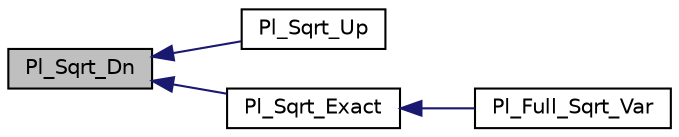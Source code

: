digraph "Pl_Sqrt_Dn"
{
  edge [fontname="Helvetica",fontsize="10",labelfontname="Helvetica",labelfontsize="10"];
  node [fontname="Helvetica",fontsize="10",shape=record];
  rankdir="LR";
  Node1 [label="Pl_Sqrt_Dn",height=0.2,width=0.4,color="black", fillcolor="grey75", style="filled", fontcolor="black"];
  Node1 -> Node2 [dir="back",color="midnightblue",fontsize="10",style="solid",fontname="Helvetica"];
  Node2 [label="Pl_Sqrt_Up",height=0.2,width=0.4,color="black", fillcolor="white", style="filled",URL="$oper__supp_8h.html#a38010dd63776d2e04704ac99f06d857e"];
  Node1 -> Node3 [dir="back",color="midnightblue",fontsize="10",style="solid",fontname="Helvetica"];
  Node3 [label="Pl_Sqrt_Exact",height=0.2,width=0.4,color="black", fillcolor="white", style="filled",URL="$oper__supp_8h.html#a460ec1b2b96913fdc94961aeaeae1f55"];
  Node3 -> Node4 [dir="back",color="midnightblue",fontsize="10",style="solid",fontname="Helvetica"];
  Node4 [label="Pl_Full_Sqrt_Var",height=0.2,width=0.4,color="black", fillcolor="white", style="filled",URL="$oper__supp_8c.html#a4d72c8fcbe6507f9a074894e51a852e5"];
}
